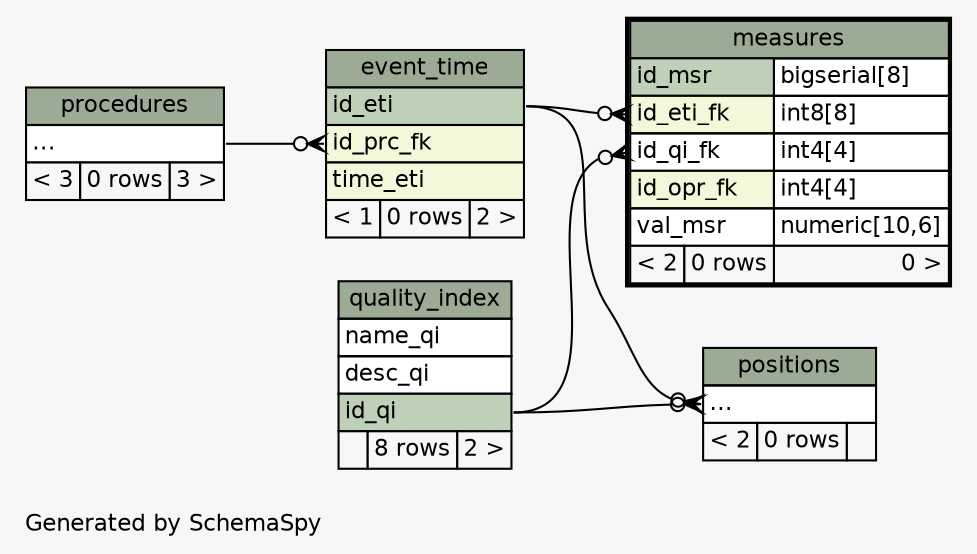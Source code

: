 // dot 2.26.3 on Linux 3.2.0-32-generic-pae
// SchemaSpy rev 590
digraph "twoDegreesRelationshipsDiagram" {
  graph [
    rankdir="RL"
    bgcolor="#f7f7f7"
    label="\nGenerated by SchemaSpy"
    labeljust="l"
    nodesep="0.18"
    ranksep="0.46"
    fontname="Helvetica"
    fontsize="11"
  ];
  node [
    fontname="Helvetica"
    fontsize="11"
    shape="plaintext"
  ];
  edge [
    arrowsize="0.8"
  ];
  "event_time":"id_prc_fk":w -> "procedures":"elipses":e [arrowhead=none dir=back arrowtail=crowodot];
  "measures":"id_eti_fk":w -> "event_time":"id_eti":e [arrowhead=none dir=back arrowtail=crowodot];
  "measures":"id_qi_fk":w -> "quality_index":"id_qi":e [arrowhead=none dir=back arrowtail=crowodot];
  "positions":"elipses":w -> "event_time":"id_eti":e [arrowhead=none dir=back arrowtail=crowodot];
  "positions":"elipses":w -> "quality_index":"id_qi":e [arrowhead=none dir=back arrowtail=crowodot];
  "event_time" [
    label=<
    <TABLE BORDER="0" CELLBORDER="1" CELLSPACING="0" BGCOLOR="#ffffff">
      <TR><TD COLSPAN="3" BGCOLOR="#9bab96" ALIGN="CENTER">event_time</TD></TR>
      <TR><TD PORT="id_eti" COLSPAN="3" BGCOLOR="#bed1b8" ALIGN="LEFT">id_eti</TD></TR>
      <TR><TD PORT="id_prc_fk" COLSPAN="3" BGCOLOR="#f4f7da" ALIGN="LEFT">id_prc_fk</TD></TR>
      <TR><TD PORT="time_eti" COLSPAN="3" BGCOLOR="#f4f7da" ALIGN="LEFT">time_eti</TD></TR>
      <TR><TD ALIGN="LEFT" BGCOLOR="#f7f7f7">&lt; 1</TD><TD ALIGN="RIGHT" BGCOLOR="#f7f7f7">0 rows</TD><TD ALIGN="RIGHT" BGCOLOR="#f7f7f7">2 &gt;</TD></TR>
    </TABLE>>
    URL="event_time.html"
    tooltip="event_time"
  ];
  "measures" [
    label=<
    <TABLE BORDER="2" CELLBORDER="1" CELLSPACING="0" BGCOLOR="#ffffff">
      <TR><TD COLSPAN="3" BGCOLOR="#9bab96" ALIGN="CENTER">measures</TD></TR>
      <TR><TD PORT="id_msr" COLSPAN="2" BGCOLOR="#bed1b8" ALIGN="LEFT">id_msr</TD><TD PORT="id_msr.type" ALIGN="LEFT">bigserial[8]</TD></TR>
      <TR><TD PORT="id_eti_fk" COLSPAN="2" BGCOLOR="#f4f7da" ALIGN="LEFT">id_eti_fk</TD><TD PORT="id_eti_fk.type" ALIGN="LEFT">int8[8]</TD></TR>
      <TR><TD PORT="id_qi_fk" COLSPAN="2" ALIGN="LEFT">id_qi_fk</TD><TD PORT="id_qi_fk.type" ALIGN="LEFT">int4[4]</TD></TR>
      <TR><TD PORT="id_opr_fk" COLSPAN="2" BGCOLOR="#f4f7da" ALIGN="LEFT">id_opr_fk</TD><TD PORT="id_opr_fk.type" ALIGN="LEFT">int4[4]</TD></TR>
      <TR><TD PORT="val_msr" COLSPAN="2" ALIGN="LEFT">val_msr</TD><TD PORT="val_msr.type" ALIGN="LEFT">numeric[10,6]</TD></TR>
      <TR><TD ALIGN="LEFT" BGCOLOR="#f7f7f7">&lt; 2</TD><TD ALIGN="RIGHT" BGCOLOR="#f7f7f7">0 rows</TD><TD ALIGN="RIGHT" BGCOLOR="#f7f7f7">0 &gt;</TD></TR>
    </TABLE>>
    URL="measures.html"
    tooltip="measures"
  ];
  "positions" [
    label=<
    <TABLE BORDER="0" CELLBORDER="1" CELLSPACING="0" BGCOLOR="#ffffff">
      <TR><TD COLSPAN="3" BGCOLOR="#9bab96" ALIGN="CENTER">positions</TD></TR>
      <TR><TD PORT="elipses" COLSPAN="3" ALIGN="LEFT">...</TD></TR>
      <TR><TD ALIGN="LEFT" BGCOLOR="#f7f7f7">&lt; 2</TD><TD ALIGN="RIGHT" BGCOLOR="#f7f7f7">0 rows</TD><TD ALIGN="RIGHT" BGCOLOR="#f7f7f7">  </TD></TR>
    </TABLE>>
    URL="positions.html"
    tooltip="positions"
  ];
  "procedures" [
    label=<
    <TABLE BORDER="0" CELLBORDER="1" CELLSPACING="0" BGCOLOR="#ffffff">
      <TR><TD COLSPAN="3" BGCOLOR="#9bab96" ALIGN="CENTER">procedures</TD></TR>
      <TR><TD PORT="elipses" COLSPAN="3" ALIGN="LEFT">...</TD></TR>
      <TR><TD ALIGN="LEFT" BGCOLOR="#f7f7f7">&lt; 3</TD><TD ALIGN="RIGHT" BGCOLOR="#f7f7f7">0 rows</TD><TD ALIGN="RIGHT" BGCOLOR="#f7f7f7">3 &gt;</TD></TR>
    </TABLE>>
    URL="procedures.html"
    tooltip="procedures"
  ];
  "quality_index" [
    label=<
    <TABLE BORDER="0" CELLBORDER="1" CELLSPACING="0" BGCOLOR="#ffffff">
      <TR><TD COLSPAN="3" BGCOLOR="#9bab96" ALIGN="CENTER">quality_index</TD></TR>
      <TR><TD PORT="name_qi" COLSPAN="3" ALIGN="LEFT">name_qi</TD></TR>
      <TR><TD PORT="desc_qi" COLSPAN="3" ALIGN="LEFT">desc_qi</TD></TR>
      <TR><TD PORT="id_qi" COLSPAN="3" BGCOLOR="#bed1b8" ALIGN="LEFT">id_qi</TD></TR>
      <TR><TD ALIGN="LEFT" BGCOLOR="#f7f7f7">  </TD><TD ALIGN="RIGHT" BGCOLOR="#f7f7f7">8 rows</TD><TD ALIGN="RIGHT" BGCOLOR="#f7f7f7">2 &gt;</TD></TR>
    </TABLE>>
    URL="quality_index.html"
    tooltip="quality_index"
  ];
}
